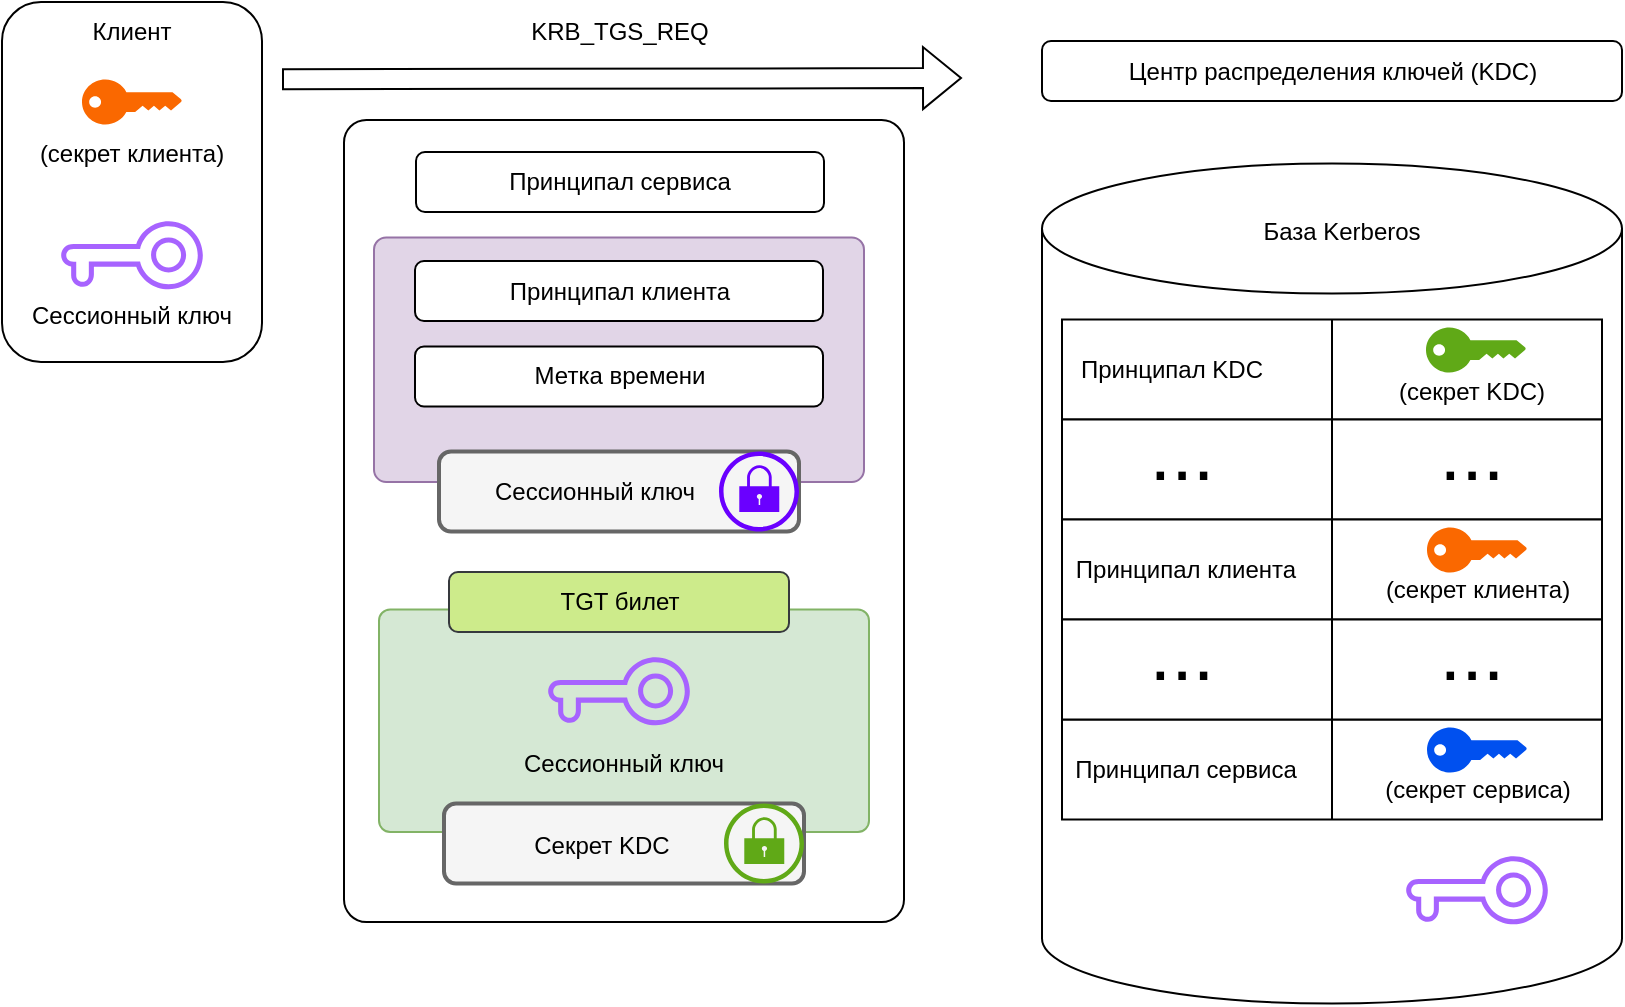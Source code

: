 <mxfile version="20.0.4" type="device"><diagram id="l8hXMBHkgcEJcSW0mbfh" name="Page-1"><mxGraphModel dx="1422" dy="780" grid="1" gridSize="10" guides="1" tooltips="1" connect="1" arrows="1" fold="1" page="1" pageScale="1" pageWidth="1169" pageHeight="827" math="0" shadow="0"><root><mxCell id="0"/><mxCell id="1" parent="0"/><mxCell id="zT-OKRPy9kBRpYvkz_Q8-1" value="" style="rounded=1;whiteSpace=wrap;html=1;" vertex="1" parent="1"><mxGeometry x="170" y="220" width="130" height="180" as="geometry"/></mxCell><mxCell id="zT-OKRPy9kBRpYvkz_Q8-3" value="" style="points=[[0,0.5,0],[0.24,0,0],[0.5,0.28,0],[0.995,0.475,0],[0.5,0.72,0],[0.24,1,0]];verticalLabelPosition=bottom;sketch=0;html=1;verticalAlign=top;aspect=fixed;align=center;pointerEvents=1;shape=mxgraph.cisco19.key;perimeterSpacing=1;fillColor=#fa6800;strokeColor=#C73500;labelBorderColor=none;labelBackgroundColor=none;strokeWidth=1;fontColor=#000000;" vertex="1" parent="1"><mxGeometry x="210" y="258.75" width="50" height="22.5" as="geometry"/></mxCell><mxCell id="zT-OKRPy9kBRpYvkz_Q8-5" value="Клиент" style="text;html=1;strokeColor=none;fillColor=none;align=center;verticalAlign=middle;whiteSpace=wrap;rounded=0;labelBackgroundColor=none;labelBorderColor=none;sketch=0;" vertex="1" parent="1"><mxGeometry x="205" y="220" width="60" height="30" as="geometry"/></mxCell><mxCell id="zT-OKRPy9kBRpYvkz_Q8-6" value="(секрет клиента)" style="text;html=1;strokeColor=none;fillColor=none;align=center;verticalAlign=middle;whiteSpace=wrap;rounded=0;labelBackgroundColor=none;labelBorderColor=none;sketch=0;" vertex="1" parent="1"><mxGeometry x="185" y="281.25" width="100" height="30" as="geometry"/></mxCell><mxCell id="zT-OKRPy9kBRpYvkz_Q8-7" value="" style="rounded=1;whiteSpace=wrap;html=1;" vertex="1" parent="1"><mxGeometry x="690" y="239.5" width="290" height="30" as="geometry"/></mxCell><mxCell id="zT-OKRPy9kBRpYvkz_Q8-9" value="Центр распределения ключей (KDC)" style="text;html=1;strokeColor=none;fillColor=none;align=center;verticalAlign=middle;whiteSpace=wrap;rounded=0;labelBackgroundColor=none;labelBorderColor=none;sketch=0;" vertex="1" parent="1"><mxGeometry x="717.5" y="239.5" width="235" height="30" as="geometry"/></mxCell><mxCell id="zT-OKRPy9kBRpYvkz_Q8-38" value="" style="rounded=1;whiteSpace=wrap;html=1;labelBackgroundColor=none;labelBorderColor=none;sketch=0;strokeWidth=1;arcSize=4;" vertex="1" parent="1"><mxGeometry x="341" y="279" width="280" height="401" as="geometry"/></mxCell><mxCell id="zT-OKRPy9kBRpYvkz_Q8-39" value="KRB_TGS_REQ" style="text;html=1;strokeColor=none;fillColor=none;align=center;verticalAlign=middle;whiteSpace=wrap;rounded=0;labelBackgroundColor=none;labelBorderColor=none;sketch=0;" vertex="1" parent="1"><mxGeometry x="428.5" y="220" width="100" height="30" as="geometry"/></mxCell><mxCell id="zT-OKRPy9kBRpYvkz_Q8-44" value="" style="rounded=1;whiteSpace=wrap;html=1;labelBackgroundColor=none;labelBorderColor=none;sketch=0;strokeColor=#9673a6;strokeWidth=1;arcSize=5;fillColor=#e1d5e7;" vertex="1" parent="1"><mxGeometry x="356" y="337.75" width="245" height="122.25" as="geometry"/></mxCell><mxCell id="zT-OKRPy9kBRpYvkz_Q8-47" value="" style="shape=flexArrow;endArrow=classic;html=1;rounded=0;" edge="1" parent="1"><mxGeometry width="50" height="50" relative="1" as="geometry"><mxPoint x="310" y="258.65" as="sourcePoint"/><mxPoint x="650" y="258" as="targetPoint"/></mxGeometry></mxCell><mxCell id="zT-OKRPy9kBRpYvkz_Q8-54" value="" style="shape=cylinder3;whiteSpace=wrap;html=1;boundedLbl=1;backgroundOutline=1;size=32.5;labelBackgroundColor=none;labelBorderColor=none;sketch=0;strokeColor=default;strokeWidth=1;gradientColor=none;" vertex="1" parent="1"><mxGeometry x="690" y="300.75" width="290" height="420" as="geometry"/></mxCell><mxCell id="zT-OKRPy9kBRpYvkz_Q8-50" value="База Kerberos" style="text;html=1;strokeColor=none;fillColor=none;align=center;verticalAlign=middle;whiteSpace=wrap;rounded=0;labelBackgroundColor=none;labelBorderColor=none;sketch=0;" vertex="1" parent="1"><mxGeometry x="790" y="319.5" width="100" height="30" as="geometry"/></mxCell><mxCell id="zT-OKRPy9kBRpYvkz_Q8-60" value="" style="rounded=0;whiteSpace=wrap;html=1;labelBackgroundColor=none;labelBorderColor=none;sketch=0;strokeColor=default;strokeWidth=1;gradientColor=none;" vertex="1" parent="1"><mxGeometry x="700" y="378.75" width="270" height="50" as="geometry"/></mxCell><mxCell id="zT-OKRPy9kBRpYvkz_Q8-8" value="" style="points=[[0,0.5,0],[0.24,0,0],[0.5,0.28,0],[0.995,0.475,0],[0.5,0.72,0],[0.24,1,0]];verticalLabelPosition=bottom;sketch=0;html=1;verticalAlign=top;aspect=fixed;align=center;pointerEvents=1;shape=mxgraph.cisco19.key;perimeterSpacing=1;fillColor=#60a917;strokeColor=#2D7600;labelBorderColor=none;labelBackgroundColor=none;strokeWidth=1;fontColor=#ffffff;" vertex="1" parent="1"><mxGeometry x="882" y="382.75" width="50" height="22.5" as="geometry"/></mxCell><mxCell id="zT-OKRPy9kBRpYvkz_Q8-10" value="(секрет KDC)" style="text;html=1;strokeColor=none;fillColor=none;align=center;verticalAlign=middle;whiteSpace=wrap;rounded=0;labelBackgroundColor=none;labelBorderColor=none;sketch=0;" vertex="1" parent="1"><mxGeometry x="855" y="403.75" width="100" height="22.5" as="geometry"/></mxCell><mxCell id="zT-OKRPy9kBRpYvkz_Q8-61" value="Принципал KDC" style="text;html=1;strokeColor=none;fillColor=none;align=center;verticalAlign=middle;whiteSpace=wrap;rounded=0;labelBackgroundColor=none;labelBorderColor=none;sketch=0;" vertex="1" parent="1"><mxGeometry x="700" y="388.75" width="110" height="30" as="geometry"/></mxCell><mxCell id="zT-OKRPy9kBRpYvkz_Q8-62" value="" style="rounded=0;whiteSpace=wrap;html=1;labelBackgroundColor=none;labelBorderColor=none;sketch=0;strokeColor=default;strokeWidth=1;gradientColor=none;" vertex="1" parent="1"><mxGeometry x="700" y="428.75" width="270" height="50" as="geometry"/></mxCell><mxCell id="zT-OKRPy9kBRpYvkz_Q8-63" value="" style="rounded=0;whiteSpace=wrap;html=1;labelBackgroundColor=none;labelBorderColor=none;sketch=0;strokeColor=default;strokeWidth=1;gradientColor=none;" vertex="1" parent="1"><mxGeometry x="700" y="478.75" width="270" height="50" as="geometry"/></mxCell><mxCell id="zT-OKRPy9kBRpYvkz_Q8-17" value="" style="points=[[0,0.5,0],[0.24,0,0],[0.5,0.28,0],[0.995,0.475,0],[0.5,0.72,0],[0.24,1,0]];verticalLabelPosition=bottom;sketch=0;html=1;verticalAlign=top;aspect=fixed;align=center;pointerEvents=1;shape=mxgraph.cisco19.key;perimeterSpacing=1;fillColor=#fa6800;strokeColor=#C73500;labelBorderColor=none;labelBackgroundColor=none;strokeWidth=1;fontColor=#000000;" vertex="1" parent="1"><mxGeometry x="882.5" y="482.75" width="50" height="22.5" as="geometry"/></mxCell><mxCell id="zT-OKRPy9kBRpYvkz_Q8-18" value="(секрет клиента)" style="text;html=1;strokeColor=none;fillColor=none;align=center;verticalAlign=middle;whiteSpace=wrap;rounded=0;labelBackgroundColor=none;labelBorderColor=none;sketch=0;" vertex="1" parent="1"><mxGeometry x="857.5" y="499.25" width="100" height="30" as="geometry"/></mxCell><mxCell id="zT-OKRPy9kBRpYvkz_Q8-64" value="..." style="text;html=1;strokeColor=none;fillColor=none;align=center;verticalAlign=middle;whiteSpace=wrap;rounded=0;labelBackgroundColor=none;labelBorderColor=none;sketch=0;fontSize=39;" vertex="1" parent="1"><mxGeometry x="730" y="430.75" width="60" height="30" as="geometry"/></mxCell><mxCell id="zT-OKRPy9kBRpYvkz_Q8-65" value="Принципал клиента" style="text;html=1;strokeColor=none;fillColor=none;align=center;verticalAlign=middle;whiteSpace=wrap;rounded=0;labelBackgroundColor=none;labelBorderColor=none;sketch=0;" vertex="1" parent="1"><mxGeometry x="702" y="488.75" width="120" height="30" as="geometry"/></mxCell><mxCell id="zT-OKRPy9kBRpYvkz_Q8-66" value="..." style="text;html=1;strokeColor=none;fillColor=none;align=center;verticalAlign=middle;whiteSpace=wrap;rounded=0;labelBackgroundColor=none;labelBorderColor=none;sketch=0;fontSize=39;" vertex="1" parent="1"><mxGeometry x="875" y="430.75" width="60" height="30" as="geometry"/></mxCell><mxCell id="zT-OKRPy9kBRpYvkz_Q8-67" value="" style="rounded=0;whiteSpace=wrap;html=1;labelBackgroundColor=none;labelBorderColor=none;sketch=0;strokeColor=default;strokeWidth=1;gradientColor=none;" vertex="1" parent="1"><mxGeometry x="700" y="578.75" width="270" height="50" as="geometry"/></mxCell><mxCell id="zT-OKRPy9kBRpYvkz_Q8-68" value="" style="points=[[0,0.5,0],[0.24,0,0],[0.5,0.28,0],[0.995,0.475,0],[0.5,0.72,0],[0.24,1,0]];verticalLabelPosition=bottom;sketch=0;html=1;verticalAlign=top;aspect=fixed;align=center;pointerEvents=1;shape=mxgraph.cisco19.key;perimeterSpacing=1;fillColor=#0050ef;strokeColor=#001DBC;labelBorderColor=none;labelBackgroundColor=none;strokeWidth=1;fontColor=#ffffff;" vertex="1" parent="1"><mxGeometry x="882.5" y="582.75" width="50" height="22.5" as="geometry"/></mxCell><mxCell id="zT-OKRPy9kBRpYvkz_Q8-69" value="(секрет сервиса)" style="text;html=1;strokeColor=none;fillColor=none;align=center;verticalAlign=middle;whiteSpace=wrap;rounded=0;labelBackgroundColor=none;labelBorderColor=none;sketch=0;" vertex="1" parent="1"><mxGeometry x="857.5" y="599.25" width="100" height="30" as="geometry"/></mxCell><mxCell id="zT-OKRPy9kBRpYvkz_Q8-70" value="Принципал сервиса" style="text;html=1;strokeColor=none;fillColor=none;align=center;verticalAlign=middle;whiteSpace=wrap;rounded=0;labelBackgroundColor=none;labelBorderColor=none;sketch=0;" vertex="1" parent="1"><mxGeometry x="702" y="588.75" width="120" height="30" as="geometry"/></mxCell><mxCell id="zT-OKRPy9kBRpYvkz_Q8-71" value="" style="rounded=0;whiteSpace=wrap;html=1;labelBackgroundColor=none;labelBorderColor=none;sketch=0;strokeColor=default;strokeWidth=1;gradientColor=none;" vertex="1" parent="1"><mxGeometry x="700" y="528.75" width="270" height="50" as="geometry"/></mxCell><mxCell id="zT-OKRPy9kBRpYvkz_Q8-72" value="..." style="text;html=1;strokeColor=none;fillColor=none;align=center;verticalAlign=middle;whiteSpace=wrap;rounded=0;labelBackgroundColor=none;labelBorderColor=none;sketch=0;fontSize=39;" vertex="1" parent="1"><mxGeometry x="730" y="530.75" width="60" height="30" as="geometry"/></mxCell><mxCell id="zT-OKRPy9kBRpYvkz_Q8-73" value="..." style="text;html=1;strokeColor=none;fillColor=none;align=center;verticalAlign=middle;whiteSpace=wrap;rounded=0;labelBackgroundColor=none;labelBorderColor=none;sketch=0;fontSize=39;" vertex="1" parent="1"><mxGeometry x="875" y="530.75" width="60" height="30" as="geometry"/></mxCell><mxCell id="zT-OKRPy9kBRpYvkz_Q8-81" value="" style="endArrow=none;html=1;rounded=0;fontSize=39;entryX=0.5;entryY=0;entryDx=0;entryDy=0;exitX=0.5;exitY=1;exitDx=0;exitDy=0;" edge="1" parent="1" source="zT-OKRPy9kBRpYvkz_Q8-67" target="zT-OKRPy9kBRpYvkz_Q8-60"><mxGeometry width="50" height="50" relative="1" as="geometry"><mxPoint x="420" y="518.75" as="sourcePoint"/><mxPoint x="470" y="468.75" as="targetPoint"/></mxGeometry></mxCell><mxCell id="zT-OKRPy9kBRpYvkz_Q8-89" value="" style="sketch=0;pointerEvents=1;shadow=0;dashed=0;html=1;aspect=fixed;labelPosition=center;verticalLabelPosition=bottom;verticalAlign=top;align=center;outlineConnect=0;shape=mxgraph.vvd.key;labelBackgroundColor=none;labelBorderColor=none;fontSize=39;gradientColor=none;fillColor=#A763FF;rotation=90;strokeColor=none;strokeWidth=18;perimeterSpacing=4;" vertex="1" parent="1"><mxGeometry x="218" y="311.25" width="34" height="70.83" as="geometry"/></mxCell><mxCell id="zT-OKRPy9kBRpYvkz_Q8-91" value="Сессионный ключ" style="text;html=1;strokeColor=none;fillColor=none;align=center;verticalAlign=middle;whiteSpace=wrap;rounded=0;labelBackgroundColor=none;labelBorderColor=none;sketch=0;" vertex="1" parent="1"><mxGeometry x="175" y="362.25" width="120" height="30" as="geometry"/></mxCell><mxCell id="zT-OKRPy9kBRpYvkz_Q8-92" value="" style="rounded=1;whiteSpace=wrap;html=1;labelBackgroundColor=none;labelBorderColor=none;sketch=0;fontSize=39;strokeColor=#666666;strokeWidth=2;fillColor=#f5f5f5;fontColor=#333333;perimeterSpacing=2;" vertex="1" parent="1"><mxGeometry x="388.5" y="444.75" width="180" height="40" as="geometry"/></mxCell><mxCell id="zT-OKRPy9kBRpYvkz_Q8-37" value="" style="sketch=0;points=[[0.5,0,0],[1,0.5,0],[0.5,1,0],[0,0.5,0],[0.145,0.145,0],[0.856,0.145,0],[0.855,0.856,0],[0.145,0.855,0]];verticalLabelPosition=bottom;html=1;verticalAlign=top;aspect=fixed;align=center;pointerEvents=1;shape=mxgraph.cisco19.lock;fillColor=#6a00ff;strokeColor=#3700CC;labelBackgroundColor=none;labelBorderColor=none;fontColor=#ffffff;backgroundOutline=0;" vertex="1" parent="1"><mxGeometry x="528.5" y="444.75" width="40" height="40" as="geometry"/></mxCell><mxCell id="zT-OKRPy9kBRpYvkz_Q8-94" value="Сессионный ключ" style="text;html=1;strokeColor=none;fillColor=none;align=center;verticalAlign=middle;whiteSpace=wrap;rounded=0;labelBackgroundColor=none;labelBorderColor=none;sketch=0;" vertex="1" parent="1"><mxGeometry x="413" y="449.75" width="107" height="30" as="geometry"/></mxCell><mxCell id="zT-OKRPy9kBRpYvkz_Q8-97" value="" style="rounded=1;whiteSpace=wrap;html=1;labelBackgroundColor=none;labelBorderColor=none;sketch=0;strokeColor=#82b366;strokeWidth=1;arcSize=5;fillColor=#d5e8d4;" vertex="1" parent="1"><mxGeometry x="358.5" y="523.75" width="245" height="111.25" as="geometry"/></mxCell><mxCell id="zT-OKRPy9kBRpYvkz_Q8-98" value="" style="sketch=0;pointerEvents=1;shadow=0;dashed=0;html=1;aspect=fixed;labelPosition=center;verticalLabelPosition=bottom;verticalAlign=top;align=center;outlineConnect=0;shape=mxgraph.vvd.key;labelBackgroundColor=none;labelBorderColor=none;fontSize=39;gradientColor=none;fillColor=#A763FF;rotation=90;strokeColor=none;strokeWidth=18;perimeterSpacing=4;" vertex="1" parent="1"><mxGeometry x="461.5" y="529.25" width="34" height="70.83" as="geometry"/></mxCell><mxCell id="zT-OKRPy9kBRpYvkz_Q8-99" value="Сессионный ключ" style="text;html=1;strokeColor=none;fillColor=none;align=center;verticalAlign=middle;whiteSpace=wrap;rounded=0;labelBackgroundColor=none;labelBorderColor=none;sketch=0;" vertex="1" parent="1"><mxGeometry x="421" y="585.75" width="120" height="30" as="geometry"/></mxCell><mxCell id="zT-OKRPy9kBRpYvkz_Q8-100" value="" style="rounded=1;whiteSpace=wrap;html=1;labelBackgroundColor=none;labelBorderColor=none;sketch=0;fontSize=39;strokeColor=#666666;strokeWidth=2;fillColor=#f5f5f5;fontColor=#333333;perimeterSpacing=2;" vertex="1" parent="1"><mxGeometry x="391" y="620.75" width="180" height="40" as="geometry"/></mxCell><mxCell id="zT-OKRPy9kBRpYvkz_Q8-101" value="" style="sketch=0;points=[[0.5,0,0],[1,0.5,0],[0.5,1,0],[0,0.5,0],[0.145,0.145,0],[0.856,0.145,0],[0.855,0.856,0],[0.145,0.855,0]];verticalLabelPosition=bottom;html=1;verticalAlign=top;aspect=fixed;align=center;pointerEvents=1;shape=mxgraph.cisco19.lock;fillColor=#60a917;strokeColor=#2D7600;labelBackgroundColor=none;labelBorderColor=none;backgroundOutline=0;fontColor=#ffffff;" vertex="1" parent="1"><mxGeometry x="531" y="620.75" width="40" height="40" as="geometry"/></mxCell><mxCell id="zT-OKRPy9kBRpYvkz_Q8-102" value="Секрет KDC" style="text;html=1;strokeColor=none;fillColor=none;align=center;verticalAlign=middle;whiteSpace=wrap;rounded=0;labelBackgroundColor=none;labelBorderColor=none;sketch=0;" vertex="1" parent="1"><mxGeometry x="419.5" y="626.75" width="100" height="30" as="geometry"/></mxCell><mxCell id="zT-OKRPy9kBRpYvkz_Q8-105" value="TGT билет" style="rounded=1;whiteSpace=wrap;html=1;labelBackgroundColor=none;labelBorderColor=none;sketch=0;strokeColor=#36393d;strokeWidth=1;fillColor=#cdeb8b;" vertex="1" parent="1"><mxGeometry x="393.5" y="505" width="170" height="30" as="geometry"/></mxCell><mxCell id="zT-OKRPy9kBRpYvkz_Q8-107" value="" style="sketch=0;pointerEvents=1;shadow=0;dashed=0;html=1;aspect=fixed;labelPosition=center;verticalLabelPosition=bottom;verticalAlign=top;align=center;outlineConnect=0;shape=mxgraph.vvd.key;labelBackgroundColor=none;labelBorderColor=none;fontSize=39;gradientColor=none;fillColor=#A763FF;rotation=90;strokeColor=none;strokeWidth=18;perimeterSpacing=4;" vertex="1" parent="1"><mxGeometry x="890.5" y="628.75" width="34" height="70.83" as="geometry"/></mxCell><mxCell id="zT-OKRPy9kBRpYvkz_Q8-40" value="Принципал клиента" style="rounded=1;whiteSpace=wrap;html=1;labelBackgroundColor=none;labelBorderColor=none;sketch=0;strokeColor=default;strokeWidth=1;gradientColor=none;" vertex="1" parent="1"><mxGeometry x="376.5" y="349.5" width="204" height="30" as="geometry"/></mxCell><mxCell id="zT-OKRPy9kBRpYvkz_Q8-108" value="Принципал сервиса" style="rounded=1;whiteSpace=wrap;html=1;labelBackgroundColor=none;labelBorderColor=none;sketch=0;strokeColor=default;strokeWidth=1;gradientColor=none;" vertex="1" parent="1"><mxGeometry x="377" y="295" width="204" height="30" as="geometry"/></mxCell><mxCell id="zT-OKRPy9kBRpYvkz_Q8-109" value="Метка времени" style="rounded=1;whiteSpace=wrap;html=1;labelBackgroundColor=none;labelBorderColor=none;sketch=0;strokeColor=default;strokeWidth=1;gradientColor=none;" vertex="1" parent="1"><mxGeometry x="376.5" y="392.25" width="204" height="30" as="geometry"/></mxCell></root></mxGraphModel></diagram></mxfile>